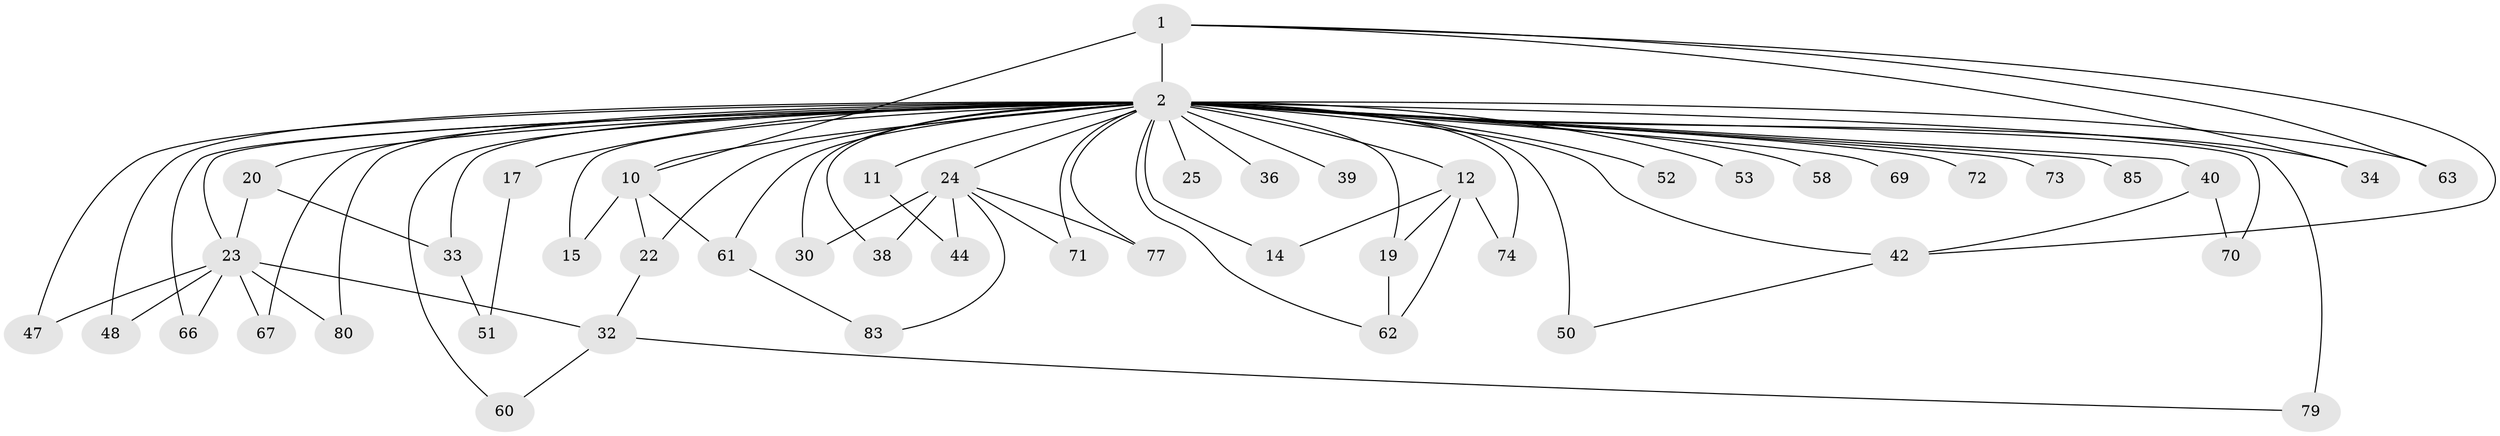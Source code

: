 // original degree distribution, {13: 0.010309278350515464, 22: 0.020618556701030927, 21: 0.020618556701030927, 19: 0.010309278350515464, 16: 0.010309278350515464, 26: 0.010309278350515464, 20: 0.010309278350515464, 15: 0.010309278350515464, 4: 0.16494845360824742, 7: 0.020618556701030927, 3: 0.20618556701030927, 2: 0.4845360824742268, 6: 0.010309278350515464, 5: 0.010309278350515464}
// Generated by graph-tools (version 1.1) at 2025/13/03/09/25 04:13:40]
// undirected, 48 vertices, 79 edges
graph export_dot {
graph [start="1"]
  node [color=gray90,style=filled];
  1;
  2 [super="+4+41+84+5+3+59+49+26"];
  10 [super="+37"];
  11;
  12 [super="+65+54"];
  14 [super="+45"];
  15;
  17;
  19;
  20;
  22;
  23 [super="+78"];
  24 [super="+82+27+55"];
  25;
  30 [super="+35"];
  32;
  33;
  34 [super="+76"];
  36;
  38;
  39;
  40 [super="+46"];
  42 [super="+68"];
  44;
  47;
  48;
  50 [super="+89"];
  51;
  52;
  53;
  58;
  60;
  61;
  62 [super="+91"];
  63;
  66;
  67 [super="+87"];
  69;
  70;
  71;
  72;
  73;
  74;
  77;
  79 [super="+95+96"];
  80;
  83;
  85 [super="+97"];
  1 -- 2 [weight=9];
  1 -- 10;
  1 -- 63;
  1 -- 42;
  1 -- 34;
  2 -- 10 [weight=11];
  2 -- 20 [weight=2];
  2 -- 34 [weight=2];
  2 -- 39 [weight=2];
  2 -- 73 [weight=2];
  2 -- 80;
  2 -- 22;
  2 -- 30 [weight=2];
  2 -- 40 [weight=3];
  2 -- 42;
  2 -- 53 [weight=2];
  2 -- 11 [weight=3];
  2 -- 66 [weight=2];
  2 -- 14 [weight=2];
  2 -- 79 [weight=3];
  2 -- 25 [weight=3];
  2 -- 12 [weight=4];
  2 -- 15;
  2 -- 17 [weight=3];
  2 -- 19 [weight=2];
  2 -- 23;
  2 -- 24 [weight=5];
  2 -- 33;
  2 -- 36 [weight=2];
  2 -- 38;
  2 -- 47;
  2 -- 48;
  2 -- 50 [weight=2];
  2 -- 52 [weight=2];
  2 -- 58 [weight=3];
  2 -- 60;
  2 -- 61;
  2 -- 62;
  2 -- 67 [weight=2];
  2 -- 69 [weight=2];
  2 -- 70;
  2 -- 71;
  2 -- 72 [weight=2];
  2 -- 74;
  2 -- 77;
  2 -- 85 [weight=3];
  2 -- 63;
  10 -- 15;
  10 -- 22;
  10 -- 61;
  11 -- 44;
  12 -- 14;
  12 -- 19;
  12 -- 74;
  12 -- 62;
  17 -- 51;
  19 -- 62;
  20 -- 33;
  20 -- 23;
  22 -- 32;
  23 -- 32;
  23 -- 47;
  23 -- 48;
  23 -- 66;
  23 -- 80;
  23 -- 67;
  24 -- 30;
  24 -- 38;
  24 -- 71;
  24 -- 44;
  24 -- 77;
  24 -- 83;
  32 -- 60;
  32 -- 79;
  33 -- 51;
  40 -- 42;
  40 -- 70;
  42 -- 50;
  61 -- 83;
}

